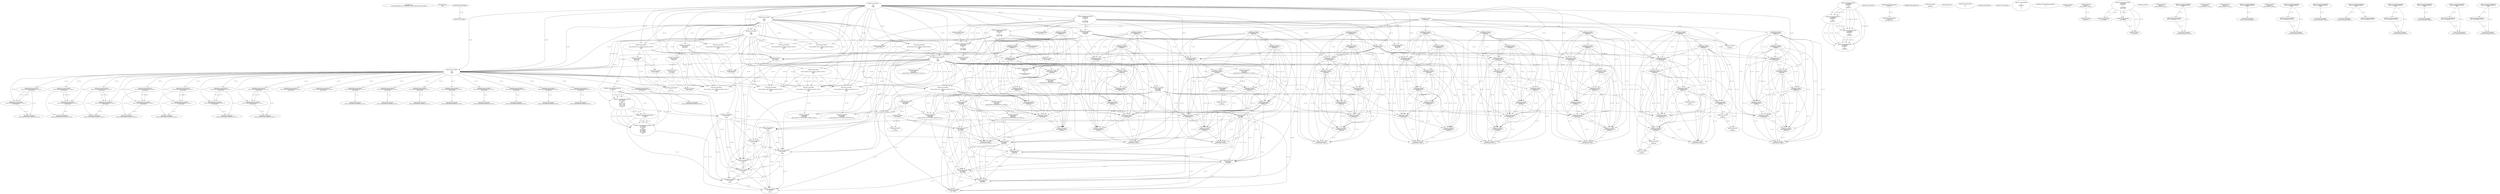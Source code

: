 // Global SCDG with merge call
digraph {
	0 [label="268454688.main
5133bde9cdc9b86a0c15f57f4598909bb27cd162428a0f27980aa55618c99f4f"]
	1 [label="268454699.Sleep
1000"]
	2 [label="268450908.GetProcessHeap
"]
	3 [label="268465424.VirtualAlloc
0
128
12288
4"]
	4 [label="268465190.RegOpenKeyExW
2147483650
268501000
0
131097
2147417172"]
	5 [label="268465223.RegQueryValueExW
2147417376
268500984
0
0
3221762048
2147417188"]
	3 -> 5 [label="(0-->5)"]
	6 [label="268465254.GetLastError
"]
	7 [label="268465263.RegCloseKey
2147417376"]
	5 -> 7 [label="(1-->1)"]
	8 [label="268465489.wsprintfW
3221762048
268500964
0"]
	3 -> 8 [label="(0-->1)"]
	5 -> 8 [label="(5-->1)"]
	9 [label="268466183.VirtualAlloc
0
1024
12288
4"]
	3 -> 9 [label="(3-->3)"]
	3 -> 9 [label="(4-->4)"]
	10 [label="268466202.VirtualAlloc
0
3596
12288
4"]
	3 -> 10 [label="(3-->3)"]
	9 -> 10 [label="(3-->3)"]
	3 -> 10 [label="(4-->4)"]
	9 -> 10 [label="(4-->4)"]
	11 [label="268466212.GetWindowsDirectoryW
3221770240
256"]
	10 -> 11 [label="(0-->1)"]
	12 [label="268466270.GetVolumeInformationW
3221770240
3221770752
256
3221771776
3221771784
3221771780
3221771264
256"]
	10 -> 12 [label="(0-->1)"]
	11 -> 12 [label="(1-->1)"]
	11 -> 12 [label="(2-->3)"]
	11 -> 12 [label="(2-->8)"]
	13 [label="268465190.RegOpenKeyExW
2147483650
268501632
0
131097
2147417172"]
	4 -> 13 [label="(1-->1)"]
	4 -> 13 [label="(4-->4)"]
	4 -> 13 [label="(5-->5)"]
	14 [label="268465223.RegQueryValueExW
3221771788
268501592
0
0
3221771788
2147417188"]
	5 -> 14 [label="(6-->6)"]
	15 [label="268465263.RegCloseKey
3221771788"]
	14 -> 15 [label="(1-->1)"]
	14 -> 15 [label="(5-->1)"]
	16 [label="268466376.wsprintfW
3221766144
268501204
0"]
	9 -> 16 [label="(0-->1)"]
	17 [label="268466397.lstrcatW
3221766144
3221771788"]
	9 -> 17 [label="(0-->1)"]
	16 -> 17 [label="(1-->1)"]
	14 -> 17 [label="(1-->2)"]
	14 -> 17 [label="(5-->2)"]
	15 -> 17 [label="(1-->2)"]
	18 [label="268466409.GetModuleHandleW
268501752"]
	19 [label="268466416.GetProcAddress
270536744
RtlComputeCrc32"]
	18 -> 19 [label="(0-->1)"]
	20 [label="268466432.lstrlenW
3221766144"]
	9 -> 20 [label="(0-->1)"]
	16 -> 20 [label="(1-->1)"]
	17 -> 20 [label="(1-->1)"]
	21 [label="268466449.RtlComputeCrc32
"]
	22 [label="268466481.VirtualFree
3221770240
0
32768"]
	10 -> 22 [label="(0-->1)"]
	11 -> 22 [label="(1-->1)"]
	12 -> 22 [label="(1-->1)"]
	23 [label="268464882.lstrlenW
3221762048"]
	3 -> 23 [label="(0-->1)"]
	5 -> 23 [label="(5-->1)"]
	8 -> 23 [label="(1-->1)"]
	24 [label="268464893.lstrlenW
268497860"]
	25 [label="268453932.VirtualAlloc
0
retval_lstrlenW_32827_32_retval_lstrlenW_32826_32
12288
64"]
	3 -> 25 [label="(3-->3)"]
	9 -> 25 [label="(3-->3)"]
	10 -> 25 [label="(3-->3)"]
	26 [label="268453967.lstrcpyW
0
268497976"]
	27 [label="268453974.lstrlenW
0"]
	28 [label="268464425.lstrcatW
retval_lstrlenW_32844_32
268497860"]
	24 -> 28 [label="(1-->2)"]
	29 [label="268464433.lstrcatW
retval_lstrlenW_32844_32
268500944"]
	28 -> 29 [label="(1-->1)"]
	30 [label="268464439.lstrcatW
retval_lstrlenW_32844_32
3221762048"]
	28 -> 30 [label="(1-->1)"]
	29 -> 30 [label="(1-->1)"]
	3 -> 30 [label="(0-->2)"]
	5 -> 30 [label="(5-->2)"]
	8 -> 30 [label="(1-->2)"]
	23 -> 30 [label="(1-->2)"]
	31 [label="268464447.lstrcatW
retval_lstrlenW_32844_32
268500948"]
	28 -> 31 [label="(1-->1)"]
	29 -> 31 [label="(1-->1)"]
	30 -> 31 [label="(1-->1)"]
	32 [label="268464636.VirtualAlloc
0
66
12288
64"]
	3 -> 32 [label="(3-->3)"]
	9 -> 32 [label="(3-->3)"]
	10 -> 32 [label="(3-->3)"]
	25 -> 32 [label="(3-->3)"]
	25 -> 32 [label="(4-->4)"]
	33 [label="268464679.wsprintfW
3221778432
268500964
3221774336"]
	32 -> 33 [label="(0-->1)"]
	8 -> 33 [label="(2-->2)"]
	25 -> 33 [label="(0-->3)"]
	34 [label="268464692.lstrcatW
retval_lstrlenW_32844_32
268497764"]
	28 -> 34 [label="(1-->1)"]
	29 -> 34 [label="(1-->1)"]
	30 -> 34 [label="(1-->1)"]
	31 -> 34 [label="(1-->1)"]
	35 [label="268464700.lstrcatW
retval_lstrlenW_32844_32
268500944"]
	28 -> 35 [label="(1-->1)"]
	29 -> 35 [label="(1-->1)"]
	30 -> 35 [label="(1-->1)"]
	31 -> 35 [label="(1-->1)"]
	34 -> 35 [label="(1-->1)"]
	29 -> 35 [label="(2-->2)"]
	36 [label="268464706.lstrcatW
retval_lstrlenW_32844_32
3221778432"]
	28 -> 36 [label="(1-->1)"]
	29 -> 36 [label="(1-->1)"]
	30 -> 36 [label="(1-->1)"]
	31 -> 36 [label="(1-->1)"]
	34 -> 36 [label="(1-->1)"]
	35 -> 36 [label="(1-->1)"]
	32 -> 36 [label="(0-->2)"]
	33 -> 36 [label="(1-->2)"]
	37 [label="268464714.lstrcatW
retval_lstrlenW_32844_32
268500948"]
	28 -> 37 [label="(1-->1)"]
	29 -> 37 [label="(1-->1)"]
	30 -> 37 [label="(1-->1)"]
	31 -> 37 [label="(1-->1)"]
	34 -> 37 [label="(1-->1)"]
	35 -> 37 [label="(1-->1)"]
	36 -> 37 [label="(1-->1)"]
	31 -> 37 [label="(2-->2)"]
	38 [label="268464726.VirtualFree
3221778432
0
32768"]
	32 -> 38 [label="(0-->1)"]
	33 -> 38 [label="(1-->1)"]
	36 -> 38 [label="(2-->1)"]
	22 -> 38 [label="(3-->3)"]
	39 [label="268464767.lstrlenW
retval_lstrlenW_32844_32"]
	28 -> 39 [label="(1-->1)"]
	29 -> 39 [label="(1-->1)"]
	30 -> 39 [label="(1-->1)"]
	31 -> 39 [label="(1-->1)"]
	34 -> 39 [label="(1-->1)"]
	35 -> 39 [label="(1-->1)"]
	36 -> 39 [label="(1-->1)"]
	37 -> 39 [label="(1-->1)"]
	40 [label="268453998.CreateMutexW
0
0
0"]
	41 [label="268454010.GetLastError
"]
	42 [label="268454017.GetLastError
"]
	43 [label="268454043.VirtualFree
3221774336
0
32768"]
	25 -> 43 [label="(0-->1)"]
	33 -> 43 [label="(3-->1)"]
	22 -> 43 [label="(3-->3)"]
	38 -> 43 [label="(3-->3)"]
	44 [label="268467629.VirtualFree
3221762048
0
32768"]
	3 -> 44 [label="(0-->1)"]
	5 -> 44 [label="(5-->1)"]
	8 -> 44 [label="(1-->1)"]
	23 -> 44 [label="(1-->1)"]
	30 -> 44 [label="(2-->1)"]
	22 -> 44 [label="(3-->3)"]
	38 -> 44 [label="(3-->3)"]
	43 -> 44 [label="(3-->3)"]
	45 [label="268467737.VirtualFree
3221766144
0
32768"]
	9 -> 45 [label="(0-->1)"]
	16 -> 45 [label="(1-->1)"]
	17 -> 45 [label="(1-->1)"]
	20 -> 45 [label="(1-->1)"]
	22 -> 45 [label="(3-->3)"]
	38 -> 45 [label="(3-->3)"]
	43 -> 45 [label="(3-->3)"]
	44 -> 45 [label="(3-->3)"]
	46 [label="268454737.CreateThread
0
0
268447024
0
0
0"]
	47 [label="268454450.CreateToolhelp32Snapshot
2
0"]
	48 [label="268454476.VirtualAlloc
0
556
12288
4"]
	3 -> 48 [label="(3-->3)"]
	9 -> 48 [label="(3-->3)"]
	10 -> 48 [label="(3-->3)"]
	25 -> 48 [label="(3-->3)"]
	32 -> 48 [label="(3-->3)"]
	3 -> 48 [label="(4-->4)"]
	9 -> 48 [label="(4-->4)"]
	10 -> 48 [label="(4-->4)"]
	49 [label="268454533.lstrcmpiW
"]
	2 -> 49 [label="(0-->0)"]
	50 [label="268454602.Process32NextW
retval_CreateToolhelp32Snapshot_33063_32
3221782528"]
	48 -> 50 [label="(0-->2)"]
	51 [label="268454627.VirtualFree
3221782528
0
32768"]
	48 -> 51 [label="(0-->1)"]
	50 -> 51 [label="(2-->1)"]
	22 -> 51 [label="(3-->3)"]
	38 -> 51 [label="(3-->3)"]
	43 -> 51 [label="(3-->3)"]
	44 -> 51 [label="(3-->3)"]
	45 -> 51 [label="(3-->3)"]
	52 [label="268454634.CloseHandle
retval_CreateToolhelp32Snapshot_33063_32"]
	50 -> 52 [label="(1-->1)"]
	53 [label="268465190.RegOpenKeyExW
2147483650
268501000
0
131097
2147417052"]
	4 -> 53 [label="(1-->1)"]
	13 -> 53 [label="(1-->1)"]
	4 -> 53 [label="(2-->2)"]
	4 -> 53 [label="(4-->4)"]
	13 -> 53 [label="(4-->4)"]
	54 [label="268465489.wsprintfW
3221786624
268500964
0"]
	8 -> 54 [label="(2-->2)"]
	33 -> 54 [label="(2-->2)"]
	55 [label="268466212.GetWindowsDirectoryW
3221794816
256"]
	11 -> 55 [label="(2-->2)"]
	12 -> 55 [label="(3-->2)"]
	12 -> 55 [label="(8-->2)"]
	56 [label="268466270.GetVolumeInformationW
3221794816
3221795328
256
3221796352
3221796360
3221796356
3221795840
256"]
	55 -> 56 [label="(1-->1)"]
	11 -> 56 [label="(2-->3)"]
	12 -> 56 [label="(3-->3)"]
	12 -> 56 [label="(8-->3)"]
	55 -> 56 [label="(2-->3)"]
	11 -> 56 [label="(2-->8)"]
	12 -> 56 [label="(3-->8)"]
	12 -> 56 [label="(8-->8)"]
	55 -> 56 [label="(2-->8)"]
	57 [label="268465190.RegOpenKeyExW
2147483650
268501632
0
131097
2147417052"]
	4 -> 57 [label="(1-->1)"]
	13 -> 57 [label="(1-->1)"]
	53 -> 57 [label="(1-->1)"]
	13 -> 57 [label="(2-->2)"]
	4 -> 57 [label="(4-->4)"]
	13 -> 57 [label="(4-->4)"]
	53 -> 57 [label="(4-->4)"]
	53 -> 57 [label="(5-->5)"]
	58 [label="268466376.wsprintfW
3221790720
268501204
0"]
	16 -> 58 [label="(2-->2)"]
	59 [label="268466397.lstrcatW
3221790720
3221796364"]
	58 -> 59 [label="(1-->1)"]
	60 [label="268466432.lstrlenW
3221790720"]
	58 -> 60 [label="(1-->1)"]
	59 -> 60 [label="(1-->1)"]
	61 [label="268466481.VirtualFree
3221794816
0
32768"]
	55 -> 61 [label="(1-->1)"]
	56 -> 61 [label="(1-->1)"]
	22 -> 61 [label="(3-->3)"]
	38 -> 61 [label="(3-->3)"]
	43 -> 61 [label="(3-->3)"]
	44 -> 61 [label="(3-->3)"]
	45 -> 61 [label="(3-->3)"]
	51 -> 61 [label="(3-->3)"]
	62 [label="268464882.lstrlenW
3221786624"]
	54 -> 62 [label="(1-->1)"]
	63 [label="268452641.VirtualAlloc
0
retval_lstrlenW_35412_32_retval_lstrlenW_35411_32
12288
64"]
	3 -> 63 [label="(3-->3)"]
	9 -> 63 [label="(3-->3)"]
	10 -> 63 [label="(3-->3)"]
	25 -> 63 [label="(3-->3)"]
	32 -> 63 [label="(3-->3)"]
	48 -> 63 [label="(3-->3)"]
	25 -> 63 [label="(4-->4)"]
	32 -> 63 [label="(4-->4)"]
	64 [label="268464425.lstrcatW
3221798912
268497860"]
	63 -> 64 [label="(0-->1)"]
	24 -> 64 [label="(1-->2)"]
	28 -> 64 [label="(2-->2)"]
	65 [label="268464433.lstrcatW
3221798912
268500944"]
	63 -> 65 [label="(0-->1)"]
	64 -> 65 [label="(1-->1)"]
	29 -> 65 [label="(2-->2)"]
	35 -> 65 [label="(2-->2)"]
	66 [label="268464439.lstrcatW
3221798912
3221786624"]
	63 -> 66 [label="(0-->1)"]
	64 -> 66 [label="(1-->1)"]
	65 -> 66 [label="(1-->1)"]
	54 -> 66 [label="(1-->2)"]
	62 -> 66 [label="(1-->2)"]
	67 [label="268464447.lstrcatW
3221798912
268500948"]
	63 -> 67 [label="(0-->1)"]
	64 -> 67 [label="(1-->1)"]
	65 -> 67 [label="(1-->1)"]
	66 -> 67 [label="(1-->1)"]
	31 -> 67 [label="(2-->2)"]
	37 -> 67 [label="(2-->2)"]
	68 [label="268464679.wsprintfW
3221803008
268500964
retval_lstrlenW_35412_32_retval_lstrlenW_35411_32"]
	8 -> 68 [label="(2-->2)"]
	33 -> 68 [label="(2-->2)"]
	54 -> 68 [label="(2-->2)"]
	63 -> 68 [label="(2-->3)"]
	69 [label="268464692.lstrcatW
3221798912
268497764"]
	63 -> 69 [label="(0-->1)"]
	64 -> 69 [label="(1-->1)"]
	65 -> 69 [label="(1-->1)"]
	66 -> 69 [label="(1-->1)"]
	67 -> 69 [label="(1-->1)"]
	34 -> 69 [label="(2-->2)"]
	70 [label="268464700.lstrcatW
3221798912
268500944"]
	63 -> 70 [label="(0-->1)"]
	64 -> 70 [label="(1-->1)"]
	65 -> 70 [label="(1-->1)"]
	66 -> 70 [label="(1-->1)"]
	67 -> 70 [label="(1-->1)"]
	69 -> 70 [label="(1-->1)"]
	29 -> 70 [label="(2-->2)"]
	35 -> 70 [label="(2-->2)"]
	65 -> 70 [label="(2-->2)"]
	71 [label="268464706.lstrcatW
3221798912
3221803008"]
	63 -> 71 [label="(0-->1)"]
	64 -> 71 [label="(1-->1)"]
	65 -> 71 [label="(1-->1)"]
	66 -> 71 [label="(1-->1)"]
	67 -> 71 [label="(1-->1)"]
	69 -> 71 [label="(1-->1)"]
	70 -> 71 [label="(1-->1)"]
	68 -> 71 [label="(1-->2)"]
	72 [label="268464714.lstrcatW
3221798912
268500948"]
	63 -> 72 [label="(0-->1)"]
	64 -> 72 [label="(1-->1)"]
	65 -> 72 [label="(1-->1)"]
	66 -> 72 [label="(1-->1)"]
	67 -> 72 [label="(1-->1)"]
	69 -> 72 [label="(1-->1)"]
	70 -> 72 [label="(1-->1)"]
	71 -> 72 [label="(1-->1)"]
	31 -> 72 [label="(2-->2)"]
	37 -> 72 [label="(2-->2)"]
	67 -> 72 [label="(2-->2)"]
	73 [label="268464726.VirtualFree
3221803008
0
32768"]
	68 -> 73 [label="(1-->1)"]
	71 -> 73 [label="(2-->1)"]
	22 -> 73 [label="(3-->3)"]
	38 -> 73 [label="(3-->3)"]
	43 -> 73 [label="(3-->3)"]
	44 -> 73 [label="(3-->3)"]
	45 -> 73 [label="(3-->3)"]
	51 -> 73 [label="(3-->3)"]
	61 -> 73 [label="(3-->3)"]
	74 [label="268464767.lstrlenW
3221798912"]
	63 -> 74 [label="(0-->1)"]
	64 -> 74 [label="(1-->1)"]
	65 -> 74 [label="(1-->1)"]
	66 -> 74 [label="(1-->1)"]
	67 -> 74 [label="(1-->1)"]
	69 -> 74 [label="(1-->1)"]
	70 -> 74 [label="(1-->1)"]
	71 -> 74 [label="(1-->1)"]
	72 -> 74 [label="(1-->1)"]
	75 [label="268452707.lstrlenW
268497912"]
	76 [label="268452834.lstrcpyW
268510272
retval_lstrlenW_37646_32"]
	77 [label="268452841.lstrlenW
268510272"]
	76 -> 77 [label="(1-->1)"]
	78 [label="268453932.VirtualAlloc
0
retval_lstrlenW_32821_32_retval_lstrlenW_32823_32
12288
64"]
	3 -> 78 [label="(3-->3)"]
	9 -> 78 [label="(3-->3)"]
	10 -> 78 [label="(3-->3)"]
	79 [label="268453967.lstrcpyW
3221774336
268497976"]
	78 -> 79 [label="(0-->1)"]
	80 [label="268453974.lstrlenW
3221774336"]
	78 -> 80 [label="(0-->1)"]
	79 -> 80 [label="(1-->1)"]
	81 [label="268464425.lstrcatW
retval_lstrlenW_32836_32
268497860"]
	24 -> 81 [label="(1-->2)"]
	82 [label="268464433.lstrcatW
retval_lstrlenW_32836_32
268500944"]
	81 -> 82 [label="(1-->1)"]
	83 [label="268464439.lstrcatW
retval_lstrlenW_32836_32
3221762048"]
	81 -> 83 [label="(1-->1)"]
	82 -> 83 [label="(1-->1)"]
	3 -> 83 [label="(0-->2)"]
	5 -> 83 [label="(5-->2)"]
	8 -> 83 [label="(1-->2)"]
	23 -> 83 [label="(1-->2)"]
	84 [label="268464447.lstrcatW
retval_lstrlenW_32836_32
268500948"]
	81 -> 84 [label="(1-->1)"]
	82 -> 84 [label="(1-->1)"]
	83 -> 84 [label="(1-->1)"]
	85 [label="268464662.wsprintfW
3221778432
268500952
unconstrained_ret_RtlComputeCrc32_32805_32"]
	32 -> 85 [label="(0-->1)"]
	86 [label="268464692.lstrcatW
retval_lstrlenW_32836_32
268497764"]
	81 -> 86 [label="(1-->1)"]
	82 -> 86 [label="(1-->1)"]
	83 -> 86 [label="(1-->1)"]
	84 -> 86 [label="(1-->1)"]
	87 [label="268464700.lstrcatW
retval_lstrlenW_32836_32
268500944"]
	81 -> 87 [label="(1-->1)"]
	82 -> 87 [label="(1-->1)"]
	83 -> 87 [label="(1-->1)"]
	84 -> 87 [label="(1-->1)"]
	86 -> 87 [label="(1-->1)"]
	82 -> 87 [label="(2-->2)"]
	88 [label="268464706.lstrcatW
retval_lstrlenW_32836_32
3221778432"]
	81 -> 88 [label="(1-->1)"]
	82 -> 88 [label="(1-->1)"]
	83 -> 88 [label="(1-->1)"]
	84 -> 88 [label="(1-->1)"]
	86 -> 88 [label="(1-->1)"]
	87 -> 88 [label="(1-->1)"]
	32 -> 88 [label="(0-->2)"]
	85 -> 88 [label="(1-->2)"]
	89 [label="268464714.lstrcatW
retval_lstrlenW_32836_32
268500948"]
	81 -> 89 [label="(1-->1)"]
	82 -> 89 [label="(1-->1)"]
	83 -> 89 [label="(1-->1)"]
	84 -> 89 [label="(1-->1)"]
	86 -> 89 [label="(1-->1)"]
	87 -> 89 [label="(1-->1)"]
	88 -> 89 [label="(1-->1)"]
	84 -> 89 [label="(2-->2)"]
	90 [label="268464767.lstrlenW
retval_lstrlenW_32836_32"]
	81 -> 90 [label="(1-->1)"]
	82 -> 90 [label="(1-->1)"]
	83 -> 90 [label="(1-->1)"]
	84 -> 90 [label="(1-->1)"]
	86 -> 90 [label="(1-->1)"]
	87 -> 90 [label="(1-->1)"]
	88 -> 90 [label="(1-->1)"]
	89 -> 90 [label="(1-->1)"]
	91 [label="268453998.CreateMutexW
0
0
3221774336"]
	78 -> 91 [label="(0-->3)"]
	79 -> 91 [label="(1-->3)"]
	80 -> 91 [label="(1-->3)"]
	92 [label="268454602.Process32NextW
retval_CreateToolhelp32Snapshot_33026_32
3221782528"]
	48 -> 92 [label="(0-->2)"]
	93 [label="268454634.CloseHandle
retval_CreateToolhelp32Snapshot_33026_32"]
	92 -> 93 [label="(1-->1)"]
	94 [label="268465223.RegQueryValueExW
3221796364
268501592
0
0
3221796364
2147417068"]
	95 [label="268465263.RegCloseKey
3221796364"]
	94 -> 95 [label="(1-->1)"]
	94 -> 95 [label="(5-->1)"]
	96 [label="268452641.VirtualAlloc
0
retval_lstrlenW_37033_32_retval_lstrlenW_37035_32
12288
64"]
	3 -> 96 [label="(3-->3)"]
	9 -> 96 [label="(3-->3)"]
	10 -> 96 [label="(3-->3)"]
	32 -> 96 [label="(3-->3)"]
	48 -> 96 [label="(3-->3)"]
	78 -> 96 [label="(3-->3)"]
	32 -> 96 [label="(4-->4)"]
	78 -> 96 [label="(4-->4)"]
	97 [label="268464425.lstrcatW
0
268497860"]
	24 -> 97 [label="(1-->2)"]
	81 -> 97 [label="(2-->2)"]
	98 [label="268464433.lstrcatW
0
268500944"]
	82 -> 98 [label="(2-->2)"]
	87 -> 98 [label="(2-->2)"]
	99 [label="268464439.lstrcatW
0
3221786624"]
	54 -> 99 [label="(1-->2)"]
	62 -> 99 [label="(1-->2)"]
	100 [label="268464447.lstrcatW
0
268500948"]
	84 -> 100 [label="(2-->2)"]
	89 -> 100 [label="(2-->2)"]
	101 [label="268464662.wsprintfW
3221803008
268500952
unconstrained_ret_RtlComputeCrc32_37024_32"]
	85 -> 101 [label="(2-->2)"]
	102 [label="268464692.lstrcatW
0
268497764"]
	86 -> 102 [label="(2-->2)"]
	103 [label="268464700.lstrcatW
0
268500944"]
	82 -> 103 [label="(2-->2)"]
	87 -> 103 [label="(2-->2)"]
	98 -> 103 [label="(2-->2)"]
	104 [label="268464706.lstrcatW
0
3221803008"]
	101 -> 104 [label="(1-->2)"]
	105 [label="268464714.lstrcatW
0
268500948"]
	84 -> 105 [label="(2-->2)"]
	89 -> 105 [label="(2-->2)"]
	100 -> 105 [label="(2-->2)"]
	106 [label="268464767.lstrlenW
0"]
	107 [label="268452834.lstrcpyW
268510272
retval_lstrlenW_39144_32"]
	108 [label="268453932.VirtualAlloc
0
retval_lstrlenW_32825_32_retval_lstrlenW_32824_32
12288
64"]
	3 -> 108 [label="(3-->3)"]
	9 -> 108 [label="(3-->3)"]
	10 -> 108 [label="(3-->3)"]
	109 [label="268464425.lstrcatW
retval_lstrlenW_32838_32
268497860"]
	24 -> 109 [label="(1-->2)"]
	110 [label="268464433.lstrcatW
retval_lstrlenW_32838_32
268500944"]
	109 -> 110 [label="(1-->1)"]
	111 [label="268464439.lstrcatW
retval_lstrlenW_32838_32
3221762048"]
	109 -> 111 [label="(1-->1)"]
	110 -> 111 [label="(1-->1)"]
	3 -> 111 [label="(0-->2)"]
	8 -> 111 [label="(1-->2)"]
	23 -> 111 [label="(1-->2)"]
	112 [label="268464447.lstrcatW
retval_lstrlenW_32838_32
268500948"]
	109 -> 112 [label="(1-->1)"]
	110 -> 112 [label="(1-->1)"]
	111 -> 112 [label="(1-->1)"]
	113 [label="268464662.wsprintfW
3221778432
268500952
unconstrained_ret_RtlComputeCrc32_32809_32"]
	32 -> 113 [label="(0-->1)"]
	114 [label="268464692.lstrcatW
retval_lstrlenW_32838_32
268497764"]
	109 -> 114 [label="(1-->1)"]
	110 -> 114 [label="(1-->1)"]
	111 -> 114 [label="(1-->1)"]
	112 -> 114 [label="(1-->1)"]
	115 [label="268464700.lstrcatW
retval_lstrlenW_32838_32
268500944"]
	109 -> 115 [label="(1-->1)"]
	110 -> 115 [label="(1-->1)"]
	111 -> 115 [label="(1-->1)"]
	112 -> 115 [label="(1-->1)"]
	114 -> 115 [label="(1-->1)"]
	110 -> 115 [label="(2-->2)"]
	116 [label="268464706.lstrcatW
retval_lstrlenW_32838_32
3221778432"]
	109 -> 116 [label="(1-->1)"]
	110 -> 116 [label="(1-->1)"]
	111 -> 116 [label="(1-->1)"]
	112 -> 116 [label="(1-->1)"]
	114 -> 116 [label="(1-->1)"]
	115 -> 116 [label="(1-->1)"]
	32 -> 116 [label="(0-->2)"]
	113 -> 116 [label="(1-->2)"]
	117 [label="268464714.lstrcatW
retval_lstrlenW_32838_32
268500948"]
	109 -> 117 [label="(1-->1)"]
	110 -> 117 [label="(1-->1)"]
	111 -> 117 [label="(1-->1)"]
	112 -> 117 [label="(1-->1)"]
	114 -> 117 [label="(1-->1)"]
	115 -> 117 [label="(1-->1)"]
	116 -> 117 [label="(1-->1)"]
	112 -> 117 [label="(2-->2)"]
	118 [label="268464767.lstrlenW
retval_lstrlenW_32838_32"]
	109 -> 118 [label="(1-->1)"]
	110 -> 118 [label="(1-->1)"]
	111 -> 118 [label="(1-->1)"]
	112 -> 118 [label="(1-->1)"]
	114 -> 118 [label="(1-->1)"]
	115 -> 118 [label="(1-->1)"]
	116 -> 118 [label="(1-->1)"]
	117 -> 118 [label="(1-->1)"]
	119 [label="268454761.WaitForSingleObject
retval_CreateThread_33014_32
5000"]
	120 [label="268454780.TerminateThread
retval_CreateThread_33014_32
0"]
	119 -> 120 [label="(1-->1)"]
	121 [label="268454790.CloseHandle
retval_CreateThread_33014_32"]
	119 -> 121 [label="(1-->1)"]
	120 -> 121 [label="(1-->1)"]
	122 [label="268454501.Process32FirstW
retval_CreateToolhelp32Snapshot_33148_32
3221782528"]
	48 -> 122 [label="(0-->2)"]
	123 [label="268454602.Process32NextW
retval_CreateToolhelp32Snapshot_33148_32
3221782528"]
	122 -> 123 [label="(1-->1)"]
	48 -> 123 [label="(0-->2)"]
	122 -> 123 [label="(2-->2)"]
	124 [label="268454634.CloseHandle
retval_CreateToolhelp32Snapshot_33148_32"]
	122 -> 124 [label="(1-->1)"]
	123 -> 124 [label="(1-->1)"]
	125 [label="268452641.VirtualAlloc
0
retval_lstrlenW_35995_32_retval_lstrlenW_35998_32
12288
64"]
	3 -> 125 [label="(3-->3)"]
	9 -> 125 [label="(3-->3)"]
	10 -> 125 [label="(3-->3)"]
	32 -> 125 [label="(3-->3)"]
	48 -> 125 [label="(3-->3)"]
	108 -> 125 [label="(3-->3)"]
	32 -> 125 [label="(4-->4)"]
	108 -> 125 [label="(4-->4)"]
	126 [label="268464662.wsprintfW
3221803008
268500952
unconstrained_ret_RtlComputeCrc32_35982_32"]
	113 -> 126 [label="(2-->2)"]
	127 [label="268452834.lstrcpyW
268510272
retval_lstrlenW_37328_32"]
	128 [label="268465239.RegCloseKey
3221796364"]
	94 -> 128 [label="(1-->1)"]
	94 -> 128 [label="(5-->1)"]
	129 [label="268466320.lstrlenW
3221796364"]
	94 -> 129 [label="(1-->1)"]
	94 -> 129 [label="(5-->1)"]
	128 -> 129 [label="(1-->1)"]
	130 [label="268452641.VirtualAlloc
0
retval_lstrlenW_36175_32_retval_lstrlenW_36173_32
12288
64"]
	3 -> 130 [label="(3-->3)"]
	9 -> 130 [label="(3-->3)"]
	10 -> 130 [label="(3-->3)"]
	32 -> 130 [label="(3-->3)"]
	48 -> 130 [label="(3-->3)"]
	108 -> 130 [label="(3-->3)"]
	32 -> 130 [label="(4-->4)"]
	108 -> 130 [label="(4-->4)"]
	131 [label="268464679.wsprintfW
3221803008
268500964
retval_lstrlenW_36175_32_retval_lstrlenW_36173_32"]
	8 -> 131 [label="(2-->2)"]
	54 -> 131 [label="(2-->2)"]
	130 -> 131 [label="(2-->3)"]
	132 [label="268452834.lstrcpyW
268510272
retval_lstrlenW_39138_32"]
	133 [label="268464425.lstrcatW
retval_lstrlenW_32846_32
268497860"]
	24 -> 133 [label="(1-->2)"]
	134 [label="268464433.lstrcatW
retval_lstrlenW_32846_32
268500944"]
	133 -> 134 [label="(1-->1)"]
	135 [label="268464439.lstrcatW
retval_lstrlenW_32846_32
3221762048"]
	133 -> 135 [label="(1-->1)"]
	134 -> 135 [label="(1-->1)"]
	3 -> 135 [label="(0-->2)"]
	8 -> 135 [label="(1-->2)"]
	23 -> 135 [label="(1-->2)"]
	136 [label="268464447.lstrcatW
retval_lstrlenW_32846_32
268500948"]
	133 -> 136 [label="(1-->1)"]
	134 -> 136 [label="(1-->1)"]
	135 -> 136 [label="(1-->1)"]
	137 [label="268464692.lstrcatW
retval_lstrlenW_32846_32
268497764"]
	133 -> 137 [label="(1-->1)"]
	134 -> 137 [label="(1-->1)"]
	135 -> 137 [label="(1-->1)"]
	136 -> 137 [label="(1-->1)"]
	138 [label="268464700.lstrcatW
retval_lstrlenW_32846_32
268500944"]
	133 -> 138 [label="(1-->1)"]
	134 -> 138 [label="(1-->1)"]
	135 -> 138 [label="(1-->1)"]
	136 -> 138 [label="(1-->1)"]
	137 -> 138 [label="(1-->1)"]
	134 -> 138 [label="(2-->2)"]
	139 [label="268464706.lstrcatW
retval_lstrlenW_32846_32
3221778432"]
	133 -> 139 [label="(1-->1)"]
	134 -> 139 [label="(1-->1)"]
	135 -> 139 [label="(1-->1)"]
	136 -> 139 [label="(1-->1)"]
	137 -> 139 [label="(1-->1)"]
	138 -> 139 [label="(1-->1)"]
	32 -> 139 [label="(0-->2)"]
	113 -> 139 [label="(1-->2)"]
	140 [label="268464714.lstrcatW
retval_lstrlenW_32846_32
268500948"]
	133 -> 140 [label="(1-->1)"]
	134 -> 140 [label="(1-->1)"]
	135 -> 140 [label="(1-->1)"]
	136 -> 140 [label="(1-->1)"]
	137 -> 140 [label="(1-->1)"]
	138 -> 140 [label="(1-->1)"]
	139 -> 140 [label="(1-->1)"]
	136 -> 140 [label="(2-->2)"]
	141 [label="268464767.lstrlenW
retval_lstrlenW_32846_32"]
	133 -> 141 [label="(1-->1)"]
	134 -> 141 [label="(1-->1)"]
	135 -> 141 [label="(1-->1)"]
	136 -> 141 [label="(1-->1)"]
	137 -> 141 [label="(1-->1)"]
	138 -> 141 [label="(1-->1)"]
	139 -> 141 [label="(1-->1)"]
	140 -> 141 [label="(1-->1)"]
	142 [label="268454761.WaitForSingleObject
retval_CreateThread_32995_32
5000"]
	143 [label="268454790.CloseHandle
retval_CreateThread_32995_32"]
	142 -> 143 [label="(1-->1)"]
	144 [label="268454501.Process32FirstW
retval_CreateToolhelp32Snapshot_33027_32
3221782528"]
	48 -> 144 [label="(0-->2)"]
	145 [label="268454602.Process32NextW
retval_CreateToolhelp32Snapshot_33027_32
3221782528"]
	144 -> 145 [label="(1-->1)"]
	48 -> 145 [label="(0-->2)"]
	144 -> 145 [label="(2-->2)"]
	146 [label="268454634.CloseHandle
retval_CreateToolhelp32Snapshot_33027_32"]
	144 -> 146 [label="(1-->1)"]
	145 -> 146 [label="(1-->1)"]
	147 [label="268452641.VirtualAlloc
0
retval_lstrlenW_37592_32_retval_lstrlenW_37594_32
12288
64"]
	3 -> 147 [label="(3-->3)"]
	9 -> 147 [label="(3-->3)"]
	10 -> 147 [label="(3-->3)"]
	32 -> 147 [label="(3-->3)"]
	48 -> 147 [label="(3-->3)"]
	108 -> 147 [label="(3-->3)"]
	32 -> 147 [label="(4-->4)"]
	108 -> 147 [label="(4-->4)"]
	148 [label="268464679.wsprintfW
3221803008
268500964
retval_lstrlenW_37592_32_retval_lstrlenW_37594_32"]
	8 -> 148 [label="(2-->2)"]
	54 -> 148 [label="(2-->2)"]
	147 -> 148 [label="(2-->3)"]
	149 [label="268452834.lstrcpyW
268510272
retval_lstrlenW_38986_32"]
	150 [label="268465239.RegCloseKey
2147417376"]
	5 -> 150 [label="(1-->1)"]
	151 [label="268465489.wsprintfW
3221762048
268501104
0"]
	3 -> 151 [label="(0-->1)"]
	5 -> 151 [label="(5-->1)"]
	152 [label="268465239.RegCloseKey
3221771788"]
	14 -> 152 [label="(1-->1)"]
	14 -> 152 [label="(5-->1)"]
	153 [label="268466320.lstrlenW
3221771788"]
	14 -> 153 [label="(1-->1)"]
	14 -> 153 [label="(5-->1)"]
	152 -> 153 [label="(1-->1)"]
	154 [label="268454501.Process32FirstW
retval_CreateToolhelp32Snapshot_33063_32
3221782528"]
	48 -> 154 [label="(0-->2)"]
	155 [label="268454501.Process32FirstW
retval_CreateToolhelp32Snapshot_33026_32
3221782528"]
	48 -> 155 [label="(0-->2)"]
	156 [label="268465223.RegQueryValueExW
2147417376
268500984
0
0
3221786624
2147417068"]
	5 -> 156 [label="(1-->1)"]
	7 -> 156 [label="(1-->1)"]
	5 -> 156 [label="(2-->2)"]
	157 [label="268465489.wsprintfW
3221786624
268501104
0"]
	156 -> 157 [label="(5-->1)"]
	158 [label="268465223.RegQueryValueExW
3221771788
268501728
0
0
retval_lstrlenW_32790_32
2147417188"]
	14 -> 158 [label="(1-->1)"]
	14 -> 158 [label="(5-->1)"]
	152 -> 158 [label="(1-->1)"]
	153 -> 158 [label="(1-->1)"]
	14 -> 158 [label="(6-->6)"]
	159 [label="268453932.VirtualAlloc
0
retval_lstrlenW_32888_32_retval_lstrlenW_32885_32
12288
64"]
	3 -> 159 [label="(3-->3)"]
	9 -> 159 [label="(3-->3)"]
	10 -> 159 [label="(3-->3)"]
	160 [label="268464425.lstrcatW
retval_lstrlenW_33002_32
268497860"]
	24 -> 160 [label="(1-->2)"]
	161 [label="268464433.lstrcatW
retval_lstrlenW_33002_32
268500944"]
	160 -> 161 [label="(1-->1)"]
	162 [label="268464439.lstrcatW
retval_lstrlenW_33002_32
3221762048"]
	160 -> 162 [label="(1-->1)"]
	161 -> 162 [label="(1-->1)"]
	3 -> 162 [label="(0-->2)"]
	8 -> 162 [label="(1-->2)"]
	23 -> 162 [label="(1-->2)"]
	163 [label="268464447.lstrcatW
retval_lstrlenW_33002_32
268500948"]
	160 -> 163 [label="(1-->1)"]
	161 -> 163 [label="(1-->1)"]
	162 -> 163 [label="(1-->1)"]
	164 [label="268464662.wsprintfW
3221778432
268500952
unconstrained_ret_RtlComputeCrc32_32868_32"]
	32 -> 164 [label="(0-->1)"]
	165 [label="268464692.lstrcatW
retval_lstrlenW_33002_32
268497764"]
	160 -> 165 [label="(1-->1)"]
	161 -> 165 [label="(1-->1)"]
	162 -> 165 [label="(1-->1)"]
	163 -> 165 [label="(1-->1)"]
	166 [label="268464700.lstrcatW
retval_lstrlenW_33002_32
268500944"]
	160 -> 166 [label="(1-->1)"]
	161 -> 166 [label="(1-->1)"]
	162 -> 166 [label="(1-->1)"]
	163 -> 166 [label="(1-->1)"]
	165 -> 166 [label="(1-->1)"]
	161 -> 166 [label="(2-->2)"]
	167 [label="268464706.lstrcatW
retval_lstrlenW_33002_32
3221778432"]
	160 -> 167 [label="(1-->1)"]
	161 -> 167 [label="(1-->1)"]
	162 -> 167 [label="(1-->1)"]
	163 -> 167 [label="(1-->1)"]
	165 -> 167 [label="(1-->1)"]
	166 -> 167 [label="(1-->1)"]
	32 -> 167 [label="(0-->2)"]
	164 -> 167 [label="(1-->2)"]
	168 [label="268464714.lstrcatW
retval_lstrlenW_33002_32
268500948"]
	160 -> 168 [label="(1-->1)"]
	161 -> 168 [label="(1-->1)"]
	162 -> 168 [label="(1-->1)"]
	163 -> 168 [label="(1-->1)"]
	165 -> 168 [label="(1-->1)"]
	166 -> 168 [label="(1-->1)"]
	167 -> 168 [label="(1-->1)"]
	163 -> 168 [label="(2-->2)"]
	169 [label="268464767.lstrlenW
retval_lstrlenW_33002_32"]
	160 -> 169 [label="(1-->1)"]
	161 -> 169 [label="(1-->1)"]
	162 -> 169 [label="(1-->1)"]
	163 -> 169 [label="(1-->1)"]
	165 -> 169 [label="(1-->1)"]
	166 -> 169 [label="(1-->1)"]
	167 -> 169 [label="(1-->1)"]
	168 -> 169 [label="(1-->1)"]
	170 [label="268454602.Process32NextW
retval_CreateToolhelp32Snapshot_33725_32
3221782528"]
	48 -> 170 [label="(0-->2)"]
	171 [label="268454634.CloseHandle
retval_CreateToolhelp32Snapshot_33725_32"]
	170 -> 171 [label="(1-->1)"]
	172 [label="268453932.VirtualAlloc
0
retval_lstrlenW_32828_32_retval_lstrlenW_32829_32
12288
64"]
	3 -> 172 [label="(3-->3)"]
	9 -> 172 [label="(3-->3)"]
	10 -> 172 [label="(3-->3)"]
	173 [label="268464425.lstrcatW
retval_lstrlenW_32951_32
268497860"]
	24 -> 173 [label="(1-->2)"]
	174 [label="268464433.lstrcatW
retval_lstrlenW_32951_32
268500944"]
	173 -> 174 [label="(1-->1)"]
	175 [label="268464439.lstrcatW
retval_lstrlenW_32951_32
3221762048"]
	173 -> 175 [label="(1-->1)"]
	174 -> 175 [label="(1-->1)"]
	3 -> 175 [label="(0-->2)"]
	5 -> 175 [label="(5-->2)"]
	23 -> 175 [label="(1-->2)"]
	151 -> 175 [label="(1-->2)"]
	176 [label="268464447.lstrcatW
retval_lstrlenW_32951_32
268500948"]
	173 -> 176 [label="(1-->1)"]
	174 -> 176 [label="(1-->1)"]
	175 -> 176 [label="(1-->1)"]
	177 [label="268464692.lstrcatW
retval_lstrlenW_32951_32
268497764"]
	173 -> 177 [label="(1-->1)"]
	174 -> 177 [label="(1-->1)"]
	175 -> 177 [label="(1-->1)"]
	176 -> 177 [label="(1-->1)"]
	178 [label="268464700.lstrcatW
retval_lstrlenW_32951_32
268500944"]
	173 -> 178 [label="(1-->1)"]
	174 -> 178 [label="(1-->1)"]
	175 -> 178 [label="(1-->1)"]
	176 -> 178 [label="(1-->1)"]
	177 -> 178 [label="(1-->1)"]
	174 -> 178 [label="(2-->2)"]
	179 [label="268464706.lstrcatW
retval_lstrlenW_32951_32
3221778432"]
	173 -> 179 [label="(1-->1)"]
	174 -> 179 [label="(1-->1)"]
	175 -> 179 [label="(1-->1)"]
	176 -> 179 [label="(1-->1)"]
	177 -> 179 [label="(1-->1)"]
	178 -> 179 [label="(1-->1)"]
	32 -> 179 [label="(0-->2)"]
	33 -> 179 [label="(1-->2)"]
	180 [label="268464714.lstrcatW
retval_lstrlenW_32951_32
268500948"]
	173 -> 180 [label="(1-->1)"]
	174 -> 180 [label="(1-->1)"]
	175 -> 180 [label="(1-->1)"]
	176 -> 180 [label="(1-->1)"]
	177 -> 180 [label="(1-->1)"]
	178 -> 180 [label="(1-->1)"]
	179 -> 180 [label="(1-->1)"]
	176 -> 180 [label="(2-->2)"]
	181 [label="268464767.lstrlenW
retval_lstrlenW_32951_32"]
	173 -> 181 [label="(1-->1)"]
	174 -> 181 [label="(1-->1)"]
	175 -> 181 [label="(1-->1)"]
	176 -> 181 [label="(1-->1)"]
	177 -> 181 [label="(1-->1)"]
	178 -> 181 [label="(1-->1)"]
	179 -> 181 [label="(1-->1)"]
	180 -> 181 [label="(1-->1)"]
	182 [label="268454761.WaitForSingleObject
retval_CreateThread_33466_32
5000"]
	183 [label="268454780.TerminateThread
retval_CreateThread_33466_32
0"]
	182 -> 183 [label="(1-->1)"]
	184 [label="268454790.CloseHandle
retval_CreateThread_33466_32"]
	182 -> 184 [label="(1-->1)"]
	183 -> 184 [label="(1-->1)"]
	185 [label="268454501.Process32FirstW
retval_CreateToolhelp32Snapshot_33525_32
3221782528"]
	48 -> 185 [label="(0-->2)"]
	186 [label="268454602.Process32NextW
retval_CreateToolhelp32Snapshot_33525_32
3221782528"]
	185 -> 186 [label="(1-->1)"]
	48 -> 186 [label="(0-->2)"]
	185 -> 186 [label="(2-->2)"]
	187 [label="268454634.CloseHandle
retval_CreateToolhelp32Snapshot_33525_32"]
	185 -> 187 [label="(1-->1)"]
	186 -> 187 [label="(1-->1)"]
	188 [label="268453932.VirtualAlloc
0
retval_lstrlenW_32831_32_retval_lstrlenW_32830_32
12288
64"]
	3 -> 188 [label="(3-->3)"]
	9 -> 188 [label="(3-->3)"]
	10 -> 188 [label="(3-->3)"]
	189 [label="268464425.lstrcatW
retval_lstrlenW_32881_32
268497860"]
	24 -> 189 [label="(1-->2)"]
	190 [label="268464433.lstrcatW
retval_lstrlenW_32881_32
268500944"]
	189 -> 190 [label="(1-->1)"]
	191 [label="268464439.lstrcatW
retval_lstrlenW_32881_32
3221762048"]
	189 -> 191 [label="(1-->1)"]
	190 -> 191 [label="(1-->1)"]
	3 -> 191 [label="(0-->2)"]
	5 -> 191 [label="(5-->2)"]
	23 -> 191 [label="(1-->2)"]
	151 -> 191 [label="(1-->2)"]
	192 [label="268464447.lstrcatW
retval_lstrlenW_32881_32
268500948"]
	189 -> 192 [label="(1-->1)"]
	190 -> 192 [label="(1-->1)"]
	191 -> 192 [label="(1-->1)"]
	193 [label="268464692.lstrcatW
retval_lstrlenW_32881_32
268497764"]
	189 -> 193 [label="(1-->1)"]
	190 -> 193 [label="(1-->1)"]
	191 -> 193 [label="(1-->1)"]
	192 -> 193 [label="(1-->1)"]
	194 [label="268464700.lstrcatW
retval_lstrlenW_32881_32
268500944"]
	189 -> 194 [label="(1-->1)"]
	190 -> 194 [label="(1-->1)"]
	191 -> 194 [label="(1-->1)"]
	192 -> 194 [label="(1-->1)"]
	193 -> 194 [label="(1-->1)"]
	190 -> 194 [label="(2-->2)"]
	195 [label="268464706.lstrcatW
retval_lstrlenW_32881_32
3221778432"]
	189 -> 195 [label="(1-->1)"]
	190 -> 195 [label="(1-->1)"]
	191 -> 195 [label="(1-->1)"]
	192 -> 195 [label="(1-->1)"]
	193 -> 195 [label="(1-->1)"]
	194 -> 195 [label="(1-->1)"]
	32 -> 195 [label="(0-->2)"]
	33 -> 195 [label="(1-->2)"]
	196 [label="268464714.lstrcatW
retval_lstrlenW_32881_32
268500948"]
	189 -> 196 [label="(1-->1)"]
	190 -> 196 [label="(1-->1)"]
	191 -> 196 [label="(1-->1)"]
	192 -> 196 [label="(1-->1)"]
	193 -> 196 [label="(1-->1)"]
	194 -> 196 [label="(1-->1)"]
	195 -> 196 [label="(1-->1)"]
	192 -> 196 [label="(2-->2)"]
	197 [label="268464767.lstrlenW
retval_lstrlenW_32881_32"]
	189 -> 197 [label="(1-->1)"]
	190 -> 197 [label="(1-->1)"]
	191 -> 197 [label="(1-->1)"]
	192 -> 197 [label="(1-->1)"]
	193 -> 197 [label="(1-->1)"]
	194 -> 197 [label="(1-->1)"]
	195 -> 197 [label="(1-->1)"]
	196 -> 197 [label="(1-->1)"]
	198 [label="268454602.Process32NextW
retval_CreateToolhelp32Snapshot_33403_32
3221782528"]
	48 -> 198 [label="(0-->2)"]
	199 [label="268454634.CloseHandle
retval_CreateToolhelp32Snapshot_33403_32"]
	198 -> 199 [label="(1-->1)"]
	200 [label="268454761.WaitForSingleObject
retval_CreateThread_33058_32
5000"]
	201 [label="268454790.CloseHandle
retval_CreateThread_33058_32"]
	200 -> 201 [label="(1-->1)"]
	202 [label="268454602.Process32NextW
retval_CreateToolhelp32Snapshot_33537_32
3221782528"]
	48 -> 202 [label="(0-->2)"]
	203 [label="268454634.CloseHandle
retval_CreateToolhelp32Snapshot_33537_32"]
	202 -> 203 [label="(1-->1)"]
	204 [label="268464662.wsprintfW
3221778432
268500952
unconstrained_ret_RtlComputeCrc32_32814_32"]
	32 -> 204 [label="(0-->1)"]
	205 [label="268454501.Process32FirstW
retval_CreateToolhelp32Snapshot_33012_32
3221782528"]
	48 -> 205 [label="(0-->2)"]
	206 [label="268454602.Process32NextW
retval_CreateToolhelp32Snapshot_33012_32
3221782528"]
	205 -> 206 [label="(1-->1)"]
	48 -> 206 [label="(0-->2)"]
	205 -> 206 [label="(2-->2)"]
	207 [label="268454634.CloseHandle
retval_CreateToolhelp32Snapshot_33012_32"]
	205 -> 207 [label="(1-->1)"]
	206 -> 207 [label="(1-->1)"]
	208 [label="268454761.WaitForSingleObject
retval_CreateThread_32996_32
5000"]
	209 [label="268454790.CloseHandle
retval_CreateThread_32996_32"]
	208 -> 209 [label="(1-->1)"]
	210 [label="268454602.Process32NextW
retval_CreateToolhelp32Snapshot_33209_32
3221782528"]
	48 -> 210 [label="(0-->2)"]
	211 [label="268454634.CloseHandle
retval_CreateToolhelp32Snapshot_33209_32"]
	210 -> 211 [label="(1-->1)"]
	212 [label="268454780.TerminateThread
retval_CreateThread_32996_32
0"]
	208 -> 212 [label="(1-->1)"]
	213 [label="268454501.Process32FirstW
retval_CreateToolhelp32Snapshot_33162_32
3221782528"]
	48 -> 213 [label="(0-->2)"]
	214 [label="268454602.Process32NextW
retval_CreateToolhelp32Snapshot_33162_32
3221782528"]
	213 -> 214 [label="(1-->1)"]
	48 -> 214 [label="(0-->2)"]
	213 -> 214 [label="(2-->2)"]
	215 [label="268454634.CloseHandle
retval_CreateToolhelp32Snapshot_33162_32"]
	213 -> 215 [label="(1-->1)"]
	214 -> 215 [label="(1-->1)"]
	216 [label="268454761.WaitForSingleObject
retval_CreateThread_32969_32
5000"]
	217 [label="268454780.TerminateThread
retval_CreateThread_32969_32
0"]
	216 -> 217 [label="(1-->1)"]
	218 [label="268454790.CloseHandle
retval_CreateThread_32969_32"]
	216 -> 218 [label="(1-->1)"]
	217 -> 218 [label="(1-->1)"]
	219 [label="268454602.Process32NextW
retval_CreateToolhelp32Snapshot_33126_32
3221782528"]
	48 -> 219 [label="(0-->2)"]
	220 [label="268454634.CloseHandle
retval_CreateToolhelp32Snapshot_33126_32"]
	219 -> 220 [label="(1-->1)"]
	221 [label="268454501.Process32FirstW
retval_CreateToolhelp32Snapshot_33032_32
3221782528"]
	48 -> 221 [label="(0-->2)"]
	222 [label="268454602.Process32NextW
retval_CreateToolhelp32Snapshot_33032_32
3221782528"]
	221 -> 222 [label="(1-->1)"]
	48 -> 222 [label="(0-->2)"]
	221 -> 222 [label="(2-->2)"]
	223 [label="268454634.CloseHandle
retval_CreateToolhelp32Snapshot_33032_32"]
	221 -> 223 [label="(1-->1)"]
	222 -> 223 [label="(1-->1)"]
	224 [label="268464425.lstrcatW
retval_lstrlenW_33021_32
268497860"]
	24 -> 224 [label="(1-->2)"]
	225 [label="268464433.lstrcatW
retval_lstrlenW_33021_32
268500944"]
	224 -> 225 [label="(1-->1)"]
	226 [label="268464439.lstrcatW
retval_lstrlenW_33021_32
3221762048"]
	224 -> 226 [label="(1-->1)"]
	225 -> 226 [label="(1-->1)"]
	3 -> 226 [label="(0-->2)"]
	8 -> 226 [label="(1-->2)"]
	23 -> 226 [label="(1-->2)"]
	227 [label="268464447.lstrcatW
retval_lstrlenW_33021_32
268500948"]
	224 -> 227 [label="(1-->1)"]
	225 -> 227 [label="(1-->1)"]
	226 -> 227 [label="(1-->1)"]
	228 [label="268464692.lstrcatW
retval_lstrlenW_33021_32
268497764"]
	224 -> 228 [label="(1-->1)"]
	225 -> 228 [label="(1-->1)"]
	226 -> 228 [label="(1-->1)"]
	227 -> 228 [label="(1-->1)"]
	229 [label="268464700.lstrcatW
retval_lstrlenW_33021_32
268500944"]
	224 -> 229 [label="(1-->1)"]
	225 -> 229 [label="(1-->1)"]
	226 -> 229 [label="(1-->1)"]
	227 -> 229 [label="(1-->1)"]
	228 -> 229 [label="(1-->1)"]
	225 -> 229 [label="(2-->2)"]
	230 [label="268464706.lstrcatW
retval_lstrlenW_33021_32
3221778432"]
	224 -> 230 [label="(1-->1)"]
	225 -> 230 [label="(1-->1)"]
	226 -> 230 [label="(1-->1)"]
	227 -> 230 [label="(1-->1)"]
	228 -> 230 [label="(1-->1)"]
	229 -> 230 [label="(1-->1)"]
	32 -> 230 [label="(0-->2)"]
	33 -> 230 [label="(1-->2)"]
	231 [label="268464714.lstrcatW
retval_lstrlenW_33021_32
268500948"]
	224 -> 231 [label="(1-->1)"]
	225 -> 231 [label="(1-->1)"]
	226 -> 231 [label="(1-->1)"]
	227 -> 231 [label="(1-->1)"]
	228 -> 231 [label="(1-->1)"]
	229 -> 231 [label="(1-->1)"]
	230 -> 231 [label="(1-->1)"]
	227 -> 231 [label="(2-->2)"]
	232 [label="268464767.lstrlenW
retval_lstrlenW_33021_32"]
	224 -> 232 [label="(1-->1)"]
	225 -> 232 [label="(1-->1)"]
	226 -> 232 [label="(1-->1)"]
	227 -> 232 [label="(1-->1)"]
	228 -> 232 [label="(1-->1)"]
	229 -> 232 [label="(1-->1)"]
	230 -> 232 [label="(1-->1)"]
	231 -> 232 [label="(1-->1)"]
	233 [label="268454761.WaitForSingleObject
retval_CreateThread_33606_32
5000"]
	234 [label="268454790.CloseHandle
retval_CreateThread_33606_32"]
	233 -> 234 [label="(1-->1)"]
	235 [label="268454602.Process32NextW
retval_CreateToolhelp32Snapshot_34070_32
3221782528"]
	48 -> 235 [label="(0-->2)"]
	236 [label="268454634.CloseHandle
retval_CreateToolhelp32Snapshot_34070_32"]
	235 -> 236 [label="(1-->1)"]
	237 [label="268464425.lstrcatW
retval_lstrlenW_33138_32
268497860"]
	24 -> 237 [label="(1-->2)"]
	238 [label="268464433.lstrcatW
retval_lstrlenW_33138_32
268500944"]
	237 -> 238 [label="(1-->1)"]
	239 [label="268464439.lstrcatW
retval_lstrlenW_33138_32
3221762048"]
	237 -> 239 [label="(1-->1)"]
	238 -> 239 [label="(1-->1)"]
	3 -> 239 [label="(0-->2)"]
	5 -> 239 [label="(5-->2)"]
	23 -> 239 [label="(1-->2)"]
	151 -> 239 [label="(1-->2)"]
	240 [label="268464447.lstrcatW
retval_lstrlenW_33138_32
268500948"]
	237 -> 240 [label="(1-->1)"]
	238 -> 240 [label="(1-->1)"]
	239 -> 240 [label="(1-->1)"]
	241 [label="268464692.lstrcatW
retval_lstrlenW_33138_32
268497764"]
	237 -> 241 [label="(1-->1)"]
	238 -> 241 [label="(1-->1)"]
	239 -> 241 [label="(1-->1)"]
	240 -> 241 [label="(1-->1)"]
	242 [label="268464700.lstrcatW
retval_lstrlenW_33138_32
268500944"]
	237 -> 242 [label="(1-->1)"]
	238 -> 242 [label="(1-->1)"]
	239 -> 242 [label="(1-->1)"]
	240 -> 242 [label="(1-->1)"]
	241 -> 242 [label="(1-->1)"]
	238 -> 242 [label="(2-->2)"]
	243 [label="268464706.lstrcatW
retval_lstrlenW_33138_32
3221778432"]
	237 -> 243 [label="(1-->1)"]
	238 -> 243 [label="(1-->1)"]
	239 -> 243 [label="(1-->1)"]
	240 -> 243 [label="(1-->1)"]
	241 -> 243 [label="(1-->1)"]
	242 -> 243 [label="(1-->1)"]
	32 -> 243 [label="(0-->2)"]
	33 -> 243 [label="(1-->2)"]
	244 [label="268464714.lstrcatW
retval_lstrlenW_33138_32
268500948"]
	237 -> 244 [label="(1-->1)"]
	238 -> 244 [label="(1-->1)"]
	239 -> 244 [label="(1-->1)"]
	240 -> 244 [label="(1-->1)"]
	241 -> 244 [label="(1-->1)"]
	242 -> 244 [label="(1-->1)"]
	243 -> 244 [label="(1-->1)"]
	240 -> 244 [label="(2-->2)"]
	245 [label="268464767.lstrlenW
retval_lstrlenW_33138_32"]
	237 -> 245 [label="(1-->1)"]
	238 -> 245 [label="(1-->1)"]
	239 -> 245 [label="(1-->1)"]
	240 -> 245 [label="(1-->1)"]
	241 -> 245 [label="(1-->1)"]
	242 -> 245 [label="(1-->1)"]
	243 -> 245 [label="(1-->1)"]
	244 -> 245 [label="(1-->1)"]
	246 [label="268454761.WaitForSingleObject
retval_CreateThread_33397_32
5000"]
	247 [label="268454780.TerminateThread
retval_CreateThread_33397_32
0"]
	246 -> 247 [label="(1-->1)"]
	248 [label="268454790.CloseHandle
retval_CreateThread_33397_32"]
	246 -> 248 [label="(1-->1)"]
	247 -> 248 [label="(1-->1)"]
	249 [label="268454501.Process32FirstW
retval_CreateToolhelp32Snapshot_34409_32
3221782528"]
	48 -> 249 [label="(0-->2)"]
	250 [label="268454602.Process32NextW
retval_CreateToolhelp32Snapshot_34409_32
3221782528"]
	249 -> 250 [label="(1-->1)"]
	48 -> 250 [label="(0-->2)"]
	249 -> 250 [label="(2-->2)"]
	251 [label="268454634.CloseHandle
retval_CreateToolhelp32Snapshot_34409_32"]
	249 -> 251 [label="(1-->1)"]
	250 -> 251 [label="(1-->1)"]
	252 [label="268454761.WaitForSingleObject
retval_CreateThread_33064_32
5000"]
	253 [label="268454780.TerminateThread
retval_CreateThread_33064_32
0"]
	252 -> 253 [label="(1-->1)"]
	254 [label="268454790.CloseHandle
retval_CreateThread_33064_32"]
	252 -> 254 [label="(1-->1)"]
	253 -> 254 [label="(1-->1)"]
	255 [label="268454602.Process32NextW
retval_CreateToolhelp32Snapshot_33160_32
3221782528"]
	48 -> 255 [label="(0-->2)"]
	256 [label="268454634.CloseHandle
retval_CreateToolhelp32Snapshot_33160_32"]
	255 -> 256 [label="(1-->1)"]
}

